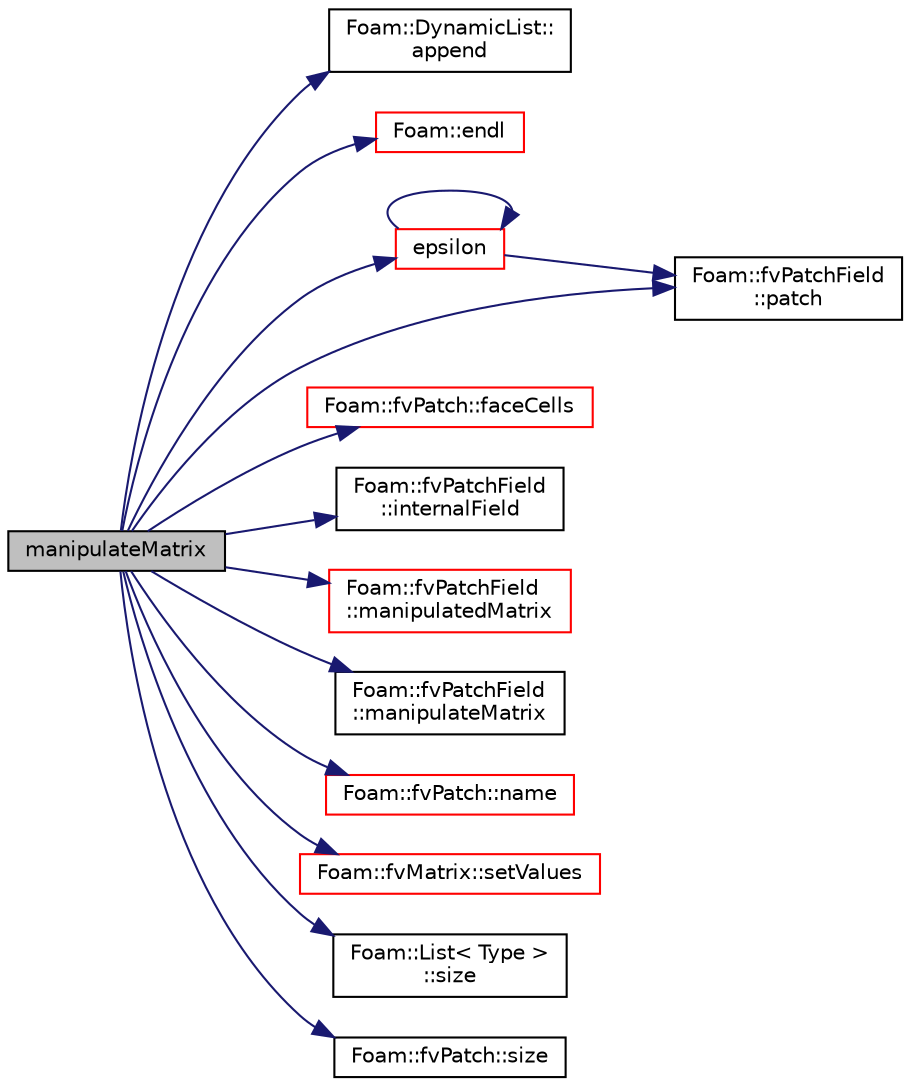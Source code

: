 digraph "manipulateMatrix"
{
  bgcolor="transparent";
  edge [fontname="Helvetica",fontsize="10",labelfontname="Helvetica",labelfontsize="10"];
  node [fontname="Helvetica",fontsize="10",shape=record];
  rankdir="LR";
  Node3169 [label="manipulateMatrix",height=0.2,width=0.4,color="black", fillcolor="grey75", style="filled", fontcolor="black"];
  Node3169 -> Node3170 [color="midnightblue",fontsize="10",style="solid",fontname="Helvetica"];
  Node3170 [label="Foam::DynamicList::\lappend",height=0.2,width=0.4,color="black",URL="$a27005.html#a7b67b42af715604376ad63a681dee6d8",tooltip="Append an element at the end of the list. "];
  Node3169 -> Node3171 [color="midnightblue",fontsize="10",style="solid",fontname="Helvetica"];
  Node3171 [label="Foam::endl",height=0.2,width=0.4,color="red",URL="$a21851.html#a2db8fe02a0d3909e9351bb4275b23ce4",tooltip="Add newline and flush stream. "];
  Node3169 -> Node3173 [color="midnightblue",fontsize="10",style="solid",fontname="Helvetica"];
  Node3173 [label="epsilon",height=0.2,width=0.4,color="red",URL="$a32129.html#aee152a883b06c60cb9cb233b9773942f",tooltip="Return non-const access to the master&#39;s epsilon field. "];
  Node3173 -> Node3173 [color="midnightblue",fontsize="10",style="solid",fontname="Helvetica"];
  Node3173 -> Node3225 [color="midnightblue",fontsize="10",style="solid",fontname="Helvetica"];
  Node3225 [label="Foam::fvPatchField\l::patch",height=0.2,width=0.4,color="black",URL="$a23169.html#aca0923a4611f6166ffd8fa14d81864a4",tooltip="Return patch. "];
  Node3169 -> Node3230 [color="midnightblue",fontsize="10",style="solid",fontname="Helvetica"];
  Node3230 [label="Foam::fvPatch::faceCells",height=0.2,width=0.4,color="red",URL="$a23693.html#afbfac825732ef2770fff4261b4e930e9",tooltip="Return faceCells. "];
  Node3169 -> Node3255 [color="midnightblue",fontsize="10",style="solid",fontname="Helvetica"];
  Node3255 [label="Foam::fvPatchField\l::internalField",height=0.2,width=0.4,color="black",URL="$a23169.html#a1846b8d63fad0cf4ac0649afdabe3535",tooltip="Return dimensioned internal field reference. "];
  Node3169 -> Node3256 [color="midnightblue",fontsize="10",style="solid",fontname="Helvetica"];
  Node3256 [label="Foam::fvPatchField\l::manipulatedMatrix",height=0.2,width=0.4,color="red",URL="$a23169.html#a0b3668a915430282fc81f0f6499101f1",tooltip="Return true if the matrix has already been manipulated. "];
  Node3169 -> Node3271 [color="midnightblue",fontsize="10",style="solid",fontname="Helvetica"];
  Node3271 [label="Foam::fvPatchField\l::manipulateMatrix",height=0.2,width=0.4,color="black",URL="$a23169.html#a918a7a9b6883ae2da430decb238332e0",tooltip="Manipulate matrix. "];
  Node3169 -> Node3223 [color="midnightblue",fontsize="10",style="solid",fontname="Helvetica"];
  Node3223 [label="Foam::fvPatch::name",height=0.2,width=0.4,color="red",URL="$a23693.html#acc80e00a8ac919288fb55bd14cc88bf6",tooltip="Return name. "];
  Node3169 -> Node3225 [color="midnightblue",fontsize="10",style="solid",fontname="Helvetica"];
  Node3169 -> Node3272 [color="midnightblue",fontsize="10",style="solid",fontname="Helvetica"];
  Node3272 [label="Foam::fvMatrix::setValues",height=0.2,width=0.4,color="red",URL="$a23173.html#af485ea1c60422a3ac6a6b05660da9bc2",tooltip="Set solution in given cells to the specified values. "];
  Node3169 -> Node3261 [color="midnightblue",fontsize="10",style="solid",fontname="Helvetica"];
  Node3261 [label="Foam::List\< Type \>\l::size",height=0.2,width=0.4,color="black",URL="$a26833.html#a8a5f6fa29bd4b500caf186f60245b384",tooltip="Override size to be inconsistent with allocated storage. "];
  Node3169 -> Node3547 [color="midnightblue",fontsize="10",style="solid",fontname="Helvetica"];
  Node3547 [label="Foam::fvPatch::size",height=0.2,width=0.4,color="black",URL="$a23693.html#a03bc1200aac252c4d3e18657d700b71c",tooltip="Return size. "];
}
